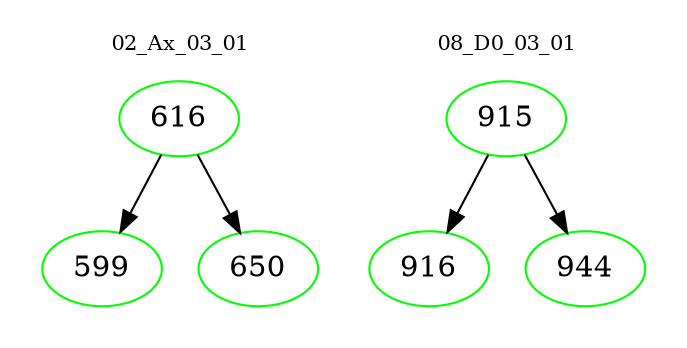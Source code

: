 digraph{
subgraph cluster_0 {
color = white
label = "02_Ax_03_01";
fontsize=10;
T0_616 [label="616", color="green"]
T0_616 -> T0_599 [color="black"]
T0_599 [label="599", color="green"]
T0_616 -> T0_650 [color="black"]
T0_650 [label="650", color="green"]
}
subgraph cluster_1 {
color = white
label = "08_D0_03_01";
fontsize=10;
T1_915 [label="915", color="green"]
T1_915 -> T1_916 [color="black"]
T1_916 [label="916", color="green"]
T1_915 -> T1_944 [color="black"]
T1_944 [label="944", color="green"]
}
}
